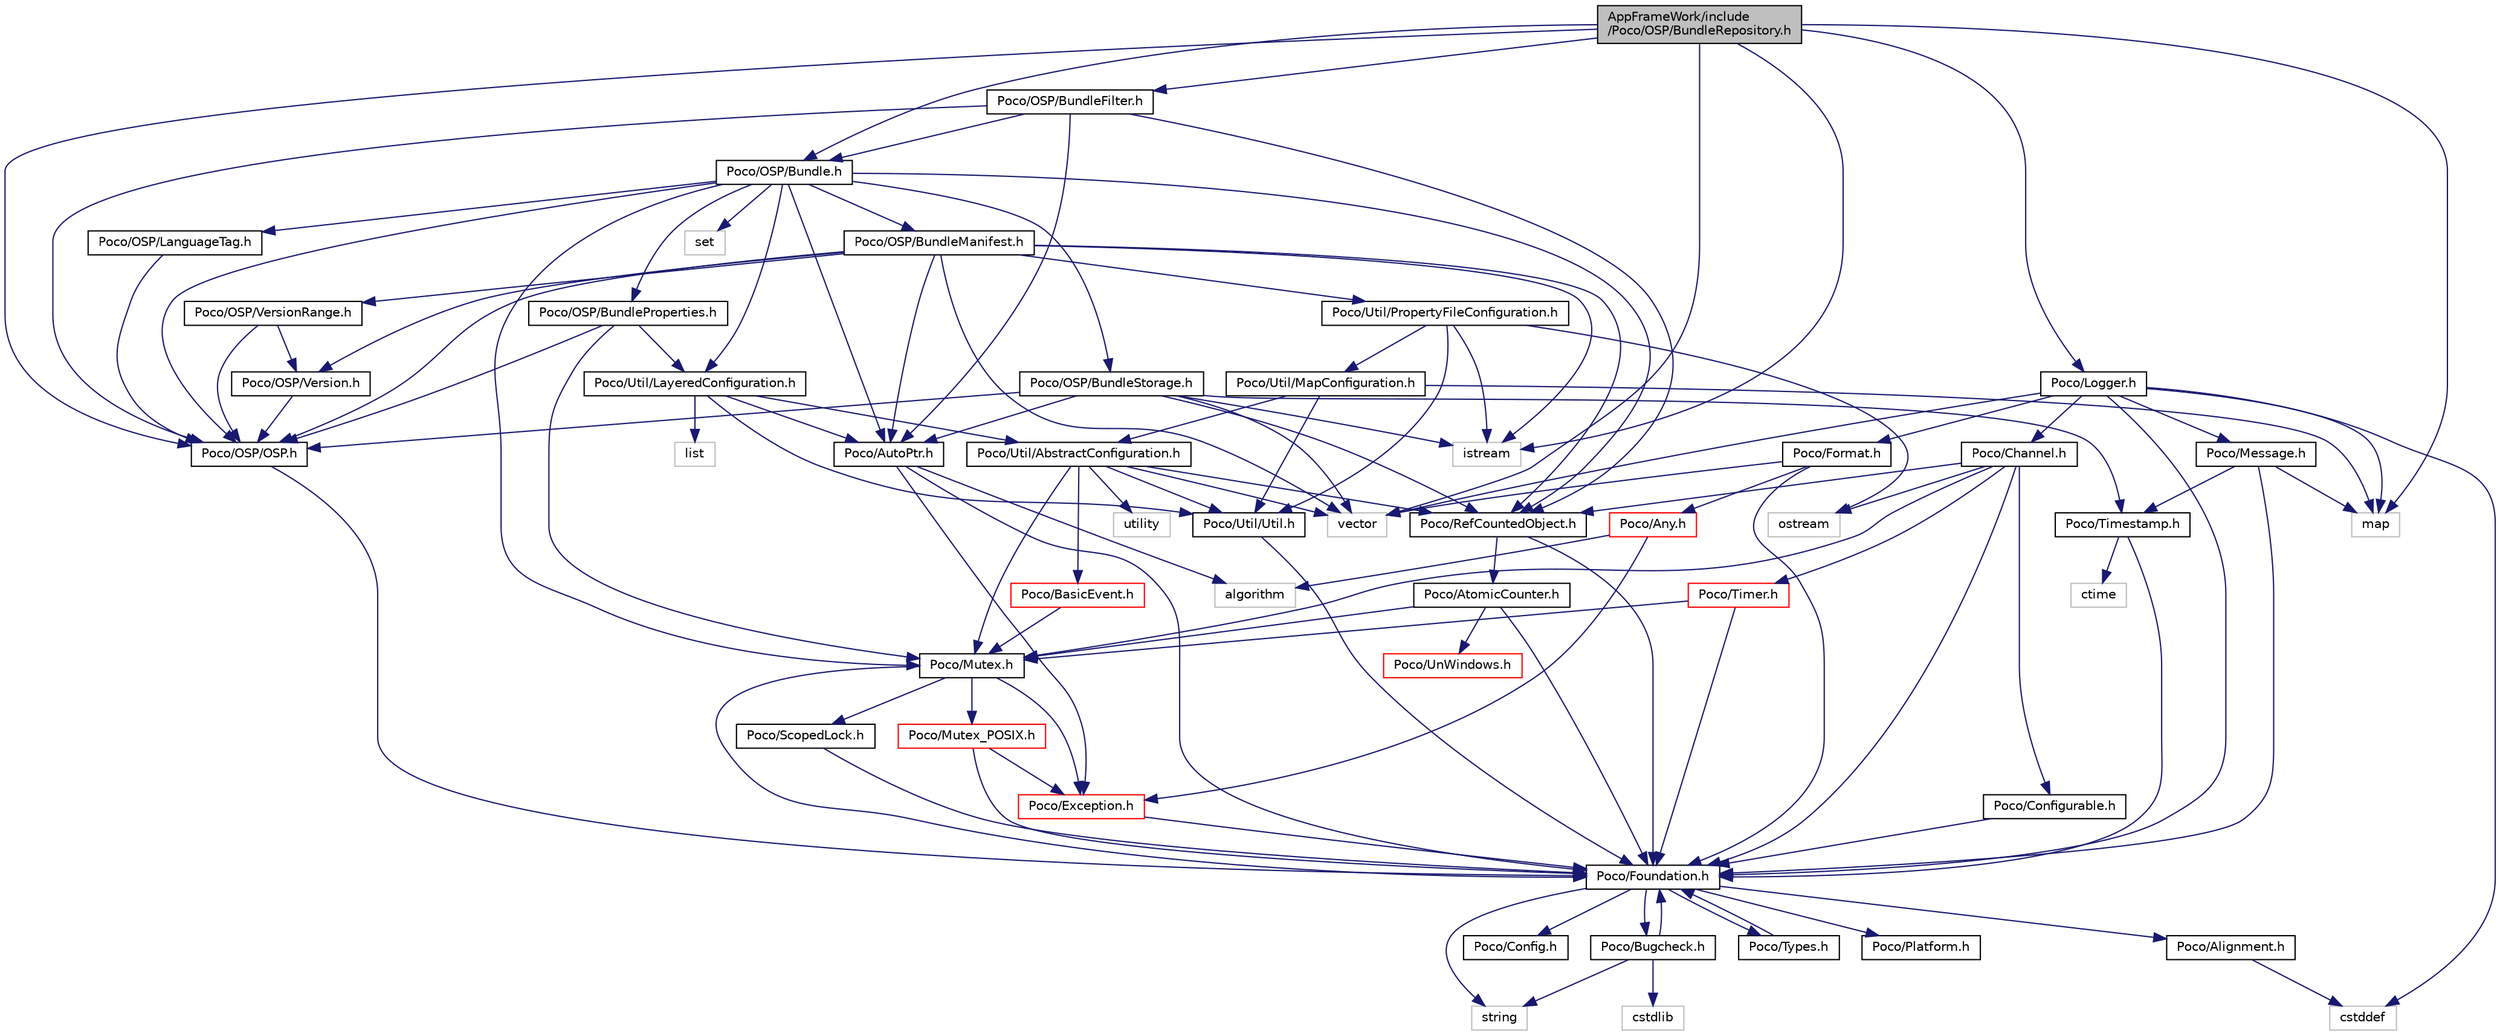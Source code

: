 digraph "AppFrameWork/include/Poco/OSP/BundleRepository.h"
{
 // LATEX_PDF_SIZE
  edge [fontname="Helvetica",fontsize="10",labelfontname="Helvetica",labelfontsize="10"];
  node [fontname="Helvetica",fontsize="10",shape=record];
  Node1 [label="AppFrameWork/include\l/Poco/OSP/BundleRepository.h",height=0.2,width=0.4,color="black", fillcolor="grey75", style="filled", fontcolor="black",tooltip=" "];
  Node1 -> Node2 [color="midnightblue",fontsize="10",style="solid"];
  Node2 [label="Poco/OSP/OSP.h",height=0.2,width=0.4,color="black", fillcolor="white", style="filled",URL="$OSP_8h.html",tooltip=" "];
  Node2 -> Node3 [color="midnightblue",fontsize="10",style="solid"];
  Node3 [label="Poco/Foundation.h",height=0.2,width=0.4,color="black", fillcolor="white", style="filled",URL="$Foundation_8h.html",tooltip=" "];
  Node3 -> Node4 [color="midnightblue",fontsize="10",style="solid"];
  Node4 [label="Poco/Config.h",height=0.2,width=0.4,color="black", fillcolor="white", style="filled",URL="$Config_8h.html",tooltip=" "];
  Node3 -> Node5 [color="midnightblue",fontsize="10",style="solid"];
  Node5 [label="Poco/Platform.h",height=0.2,width=0.4,color="black", fillcolor="white", style="filled",URL="$Platform_8h.html",tooltip=" "];
  Node3 -> Node6 [color="midnightblue",fontsize="10",style="solid"];
  Node6 [label="Poco/Alignment.h",height=0.2,width=0.4,color="black", fillcolor="white", style="filled",URL="$Alignment_8h.html",tooltip=" "];
  Node6 -> Node7 [color="midnightblue",fontsize="10",style="solid"];
  Node7 [label="cstddef",height=0.2,width=0.4,color="grey75", fillcolor="white", style="filled",tooltip=" "];
  Node3 -> Node8 [color="midnightblue",fontsize="10",style="solid"];
  Node8 [label="Poco/Bugcheck.h",height=0.2,width=0.4,color="black", fillcolor="white", style="filled",URL="$Bugcheck_8h.html",tooltip=" "];
  Node8 -> Node3 [color="midnightblue",fontsize="10",style="solid"];
  Node8 -> Node9 [color="midnightblue",fontsize="10",style="solid"];
  Node9 [label="string",height=0.2,width=0.4,color="grey75", fillcolor="white", style="filled",tooltip=" "];
  Node8 -> Node10 [color="midnightblue",fontsize="10",style="solid"];
  Node10 [label="cstdlib",height=0.2,width=0.4,color="grey75", fillcolor="white", style="filled",tooltip=" "];
  Node3 -> Node11 [color="midnightblue",fontsize="10",style="solid"];
  Node11 [label="Poco/Types.h",height=0.2,width=0.4,color="black", fillcolor="white", style="filled",URL="$Types_8h.html",tooltip=" "];
  Node11 -> Node3 [color="midnightblue",fontsize="10",style="solid"];
  Node3 -> Node9 [color="midnightblue",fontsize="10",style="solid"];
  Node1 -> Node12 [color="midnightblue",fontsize="10",style="solid"];
  Node12 [label="Poco/OSP/Bundle.h",height=0.2,width=0.4,color="black", fillcolor="white", style="filled",URL="$Bundle_8h.html",tooltip=" "];
  Node12 -> Node2 [color="midnightblue",fontsize="10",style="solid"];
  Node12 -> Node13 [color="midnightblue",fontsize="10",style="solid"];
  Node13 [label="Poco/OSP/BundleManifest.h",height=0.2,width=0.4,color="black", fillcolor="white", style="filled",URL="$BundleManifest_8h.html",tooltip=" "];
  Node13 -> Node2 [color="midnightblue",fontsize="10",style="solid"];
  Node13 -> Node14 [color="midnightblue",fontsize="10",style="solid"];
  Node14 [label="Poco/OSP/Version.h",height=0.2,width=0.4,color="black", fillcolor="white", style="filled",URL="$OSP_2Version_8h.html",tooltip=" "];
  Node14 -> Node2 [color="midnightblue",fontsize="10",style="solid"];
  Node13 -> Node15 [color="midnightblue",fontsize="10",style="solid"];
  Node15 [label="Poco/OSP/VersionRange.h",height=0.2,width=0.4,color="black", fillcolor="white", style="filled",URL="$VersionRange_8h.html",tooltip=" "];
  Node15 -> Node2 [color="midnightblue",fontsize="10",style="solid"];
  Node15 -> Node14 [color="midnightblue",fontsize="10",style="solid"];
  Node13 -> Node16 [color="midnightblue",fontsize="10",style="solid"];
  Node16 [label="Poco/Util/PropertyFileConfiguration.h",height=0.2,width=0.4,color="black", fillcolor="white", style="filled",URL="$PropertyFileConfiguration_8h.html",tooltip=" "];
  Node16 -> Node17 [color="midnightblue",fontsize="10",style="solid"];
  Node17 [label="Poco/Util/Util.h",height=0.2,width=0.4,color="black", fillcolor="white", style="filled",URL="$Util_8h.html",tooltip=" "];
  Node17 -> Node3 [color="midnightblue",fontsize="10",style="solid"];
  Node16 -> Node18 [color="midnightblue",fontsize="10",style="solid"];
  Node18 [label="Poco/Util/MapConfiguration.h",height=0.2,width=0.4,color="black", fillcolor="white", style="filled",URL="$MapConfiguration_8h.html",tooltip=" "];
  Node18 -> Node17 [color="midnightblue",fontsize="10",style="solid"];
  Node18 -> Node19 [color="midnightblue",fontsize="10",style="solid"];
  Node19 [label="Poco/Util/AbstractConfiguration.h",height=0.2,width=0.4,color="black", fillcolor="white", style="filled",URL="$AbstractConfiguration_8h.html",tooltip=" "];
  Node19 -> Node17 [color="midnightblue",fontsize="10",style="solid"];
  Node19 -> Node20 [color="midnightblue",fontsize="10",style="solid"];
  Node20 [label="Poco/Mutex.h",height=0.2,width=0.4,color="black", fillcolor="white", style="filled",URL="$Mutex_8h.html",tooltip=" "];
  Node20 -> Node3 [color="midnightblue",fontsize="10",style="solid"];
  Node20 -> Node21 [color="midnightblue",fontsize="10",style="solid"];
  Node21 [label="Poco/Exception.h",height=0.2,width=0.4,color="red", fillcolor="white", style="filled",URL="$Exception_8h.html",tooltip=" "];
  Node21 -> Node3 [color="midnightblue",fontsize="10",style="solid"];
  Node20 -> Node23 [color="midnightblue",fontsize="10",style="solid"];
  Node23 [label="Poco/ScopedLock.h",height=0.2,width=0.4,color="black", fillcolor="white", style="filled",URL="$ScopedLock_8h.html",tooltip=" "];
  Node23 -> Node3 [color="midnightblue",fontsize="10",style="solid"];
  Node20 -> Node24 [color="midnightblue",fontsize="10",style="solid"];
  Node24 [label="Poco/Mutex_POSIX.h",height=0.2,width=0.4,color="red", fillcolor="white", style="filled",URL="$Mutex__POSIX_8h.html",tooltip=" "];
  Node24 -> Node3 [color="midnightblue",fontsize="10",style="solid"];
  Node24 -> Node21 [color="midnightblue",fontsize="10",style="solid"];
  Node19 -> Node27 [color="midnightblue",fontsize="10",style="solid"];
  Node27 [label="Poco/RefCountedObject.h",height=0.2,width=0.4,color="black", fillcolor="white", style="filled",URL="$RefCountedObject_8h.html",tooltip=" "];
  Node27 -> Node3 [color="midnightblue",fontsize="10",style="solid"];
  Node27 -> Node28 [color="midnightblue",fontsize="10",style="solid"];
  Node28 [label="Poco/AtomicCounter.h",height=0.2,width=0.4,color="black", fillcolor="white", style="filled",URL="$AtomicCounter_8h.html",tooltip=" "];
  Node28 -> Node3 [color="midnightblue",fontsize="10",style="solid"];
  Node28 -> Node29 [color="midnightblue",fontsize="10",style="solid"];
  Node29 [label="Poco/UnWindows.h",height=0.2,width=0.4,color="red", fillcolor="white", style="filled",URL="$UnWindows_8h.html",tooltip=" "];
  Node28 -> Node20 [color="midnightblue",fontsize="10",style="solid"];
  Node19 -> Node31 [color="midnightblue",fontsize="10",style="solid"];
  Node31 [label="Poco/BasicEvent.h",height=0.2,width=0.4,color="red", fillcolor="white", style="filled",URL="$BasicEvent_8h.html",tooltip=" "];
  Node31 -> Node20 [color="midnightblue",fontsize="10",style="solid"];
  Node19 -> Node66 [color="midnightblue",fontsize="10",style="solid"];
  Node66 [label="vector",height=0.2,width=0.4,color="grey75", fillcolor="white", style="filled",tooltip=" "];
  Node19 -> Node71 [color="midnightblue",fontsize="10",style="solid"];
  Node71 [label="utility",height=0.2,width=0.4,color="grey75", fillcolor="white", style="filled",tooltip=" "];
  Node18 -> Node60 [color="midnightblue",fontsize="10",style="solid"];
  Node60 [label="map",height=0.2,width=0.4,color="grey75", fillcolor="white", style="filled",tooltip=" "];
  Node16 -> Node72 [color="midnightblue",fontsize="10",style="solid"];
  Node72 [label="istream",height=0.2,width=0.4,color="grey75", fillcolor="white", style="filled",tooltip=" "];
  Node16 -> Node56 [color="midnightblue",fontsize="10",style="solid"];
  Node56 [label="ostream",height=0.2,width=0.4,color="grey75", fillcolor="white", style="filled",tooltip=" "];
  Node13 -> Node27 [color="midnightblue",fontsize="10",style="solid"];
  Node13 -> Node43 [color="midnightblue",fontsize="10",style="solid"];
  Node43 [label="Poco/AutoPtr.h",height=0.2,width=0.4,color="black", fillcolor="white", style="filled",URL="$AutoPtr_8h.html",tooltip=" "];
  Node43 -> Node3 [color="midnightblue",fontsize="10",style="solid"];
  Node43 -> Node21 [color="midnightblue",fontsize="10",style="solid"];
  Node43 -> Node35 [color="midnightblue",fontsize="10",style="solid"];
  Node35 [label="algorithm",height=0.2,width=0.4,color="grey75", fillcolor="white", style="filled",tooltip=" "];
  Node13 -> Node66 [color="midnightblue",fontsize="10",style="solid"];
  Node13 -> Node72 [color="midnightblue",fontsize="10",style="solid"];
  Node12 -> Node73 [color="midnightblue",fontsize="10",style="solid"];
  Node73 [label="Poco/OSP/BundleStorage.h",height=0.2,width=0.4,color="black", fillcolor="white", style="filled",URL="$BundleStorage_8h.html",tooltip=" "];
  Node73 -> Node2 [color="midnightblue",fontsize="10",style="solid"];
  Node73 -> Node27 [color="midnightblue",fontsize="10",style="solid"];
  Node73 -> Node58 [color="midnightblue",fontsize="10",style="solid"];
  Node58 [label="Poco/Timestamp.h",height=0.2,width=0.4,color="black", fillcolor="white", style="filled",URL="$Timestamp_8h.html",tooltip=" "];
  Node58 -> Node3 [color="midnightblue",fontsize="10",style="solid"];
  Node58 -> Node59 [color="midnightblue",fontsize="10",style="solid"];
  Node59 [label="ctime",height=0.2,width=0.4,color="grey75", fillcolor="white", style="filled",tooltip=" "];
  Node73 -> Node43 [color="midnightblue",fontsize="10",style="solid"];
  Node73 -> Node66 [color="midnightblue",fontsize="10",style="solid"];
  Node73 -> Node72 [color="midnightblue",fontsize="10",style="solid"];
  Node12 -> Node74 [color="midnightblue",fontsize="10",style="solid"];
  Node74 [label="Poco/OSP/BundleProperties.h",height=0.2,width=0.4,color="black", fillcolor="white", style="filled",URL="$BundleProperties_8h.html",tooltip=" "];
  Node74 -> Node2 [color="midnightblue",fontsize="10",style="solid"];
  Node74 -> Node75 [color="midnightblue",fontsize="10",style="solid"];
  Node75 [label="Poco/Util/LayeredConfiguration.h",height=0.2,width=0.4,color="black", fillcolor="white", style="filled",URL="$LayeredConfiguration_8h.html",tooltip=" "];
  Node75 -> Node17 [color="midnightblue",fontsize="10",style="solid"];
  Node75 -> Node19 [color="midnightblue",fontsize="10",style="solid"];
  Node75 -> Node43 [color="midnightblue",fontsize="10",style="solid"];
  Node75 -> Node76 [color="midnightblue",fontsize="10",style="solid"];
  Node76 [label="list",height=0.2,width=0.4,color="grey75", fillcolor="white", style="filled",tooltip=" "];
  Node74 -> Node20 [color="midnightblue",fontsize="10",style="solid"];
  Node12 -> Node77 [color="midnightblue",fontsize="10",style="solid"];
  Node77 [label="Poco/OSP/LanguageTag.h",height=0.2,width=0.4,color="black", fillcolor="white", style="filled",URL="$LanguageTag_8h.html",tooltip=" "];
  Node77 -> Node2 [color="midnightblue",fontsize="10",style="solid"];
  Node12 -> Node75 [color="midnightblue",fontsize="10",style="solid"];
  Node12 -> Node27 [color="midnightblue",fontsize="10",style="solid"];
  Node12 -> Node43 [color="midnightblue",fontsize="10",style="solid"];
  Node12 -> Node20 [color="midnightblue",fontsize="10",style="solid"];
  Node12 -> Node78 [color="midnightblue",fontsize="10",style="solid"];
  Node78 [label="set",height=0.2,width=0.4,color="grey75", fillcolor="white", style="filled",tooltip=" "];
  Node1 -> Node79 [color="midnightblue",fontsize="10",style="solid"];
  Node79 [label="Poco/OSP/BundleFilter.h",height=0.2,width=0.4,color="black", fillcolor="white", style="filled",URL="$BundleFilter_8h.html",tooltip=" "];
  Node79 -> Node2 [color="midnightblue",fontsize="10",style="solid"];
  Node79 -> Node12 [color="midnightblue",fontsize="10",style="solid"];
  Node79 -> Node27 [color="midnightblue",fontsize="10",style="solid"];
  Node79 -> Node43 [color="midnightblue",fontsize="10",style="solid"];
  Node1 -> Node51 [color="midnightblue",fontsize="10",style="solid"];
  Node51 [label="Poco/Logger.h",height=0.2,width=0.4,color="black", fillcolor="white", style="filled",URL="$Logger_8h.html",tooltip=" "];
  Node51 -> Node3 [color="midnightblue",fontsize="10",style="solid"];
  Node51 -> Node52 [color="midnightblue",fontsize="10",style="solid"];
  Node52 [label="Poco/Channel.h",height=0.2,width=0.4,color="black", fillcolor="white", style="filled",URL="$Channel_8h.html",tooltip=" "];
  Node52 -> Node3 [color="midnightblue",fontsize="10",style="solid"];
  Node52 -> Node53 [color="midnightblue",fontsize="10",style="solid"];
  Node53 [label="Poco/Configurable.h",height=0.2,width=0.4,color="black", fillcolor="white", style="filled",URL="$Configurable_8h.html",tooltip=" "];
  Node53 -> Node3 [color="midnightblue",fontsize="10",style="solid"];
  Node52 -> Node20 [color="midnightblue",fontsize="10",style="solid"];
  Node52 -> Node27 [color="midnightblue",fontsize="10",style="solid"];
  Node52 -> Node54 [color="midnightblue",fontsize="10",style="solid"];
  Node54 [label="Poco/Timer.h",height=0.2,width=0.4,color="red", fillcolor="white", style="filled",URL="$Timer_8h.html",tooltip=" "];
  Node54 -> Node3 [color="midnightblue",fontsize="10",style="solid"];
  Node54 -> Node20 [color="midnightblue",fontsize="10",style="solid"];
  Node52 -> Node56 [color="midnightblue",fontsize="10",style="solid"];
  Node51 -> Node57 [color="midnightblue",fontsize="10",style="solid"];
  Node57 [label="Poco/Message.h",height=0.2,width=0.4,color="black", fillcolor="white", style="filled",URL="$Message_8h.html",tooltip=" "];
  Node57 -> Node3 [color="midnightblue",fontsize="10",style="solid"];
  Node57 -> Node58 [color="midnightblue",fontsize="10",style="solid"];
  Node57 -> Node60 [color="midnightblue",fontsize="10",style="solid"];
  Node51 -> Node61 [color="midnightblue",fontsize="10",style="solid"];
  Node61 [label="Poco/Format.h",height=0.2,width=0.4,color="black", fillcolor="white", style="filled",URL="$Format_8h.html",tooltip=" "];
  Node61 -> Node3 [color="midnightblue",fontsize="10",style="solid"];
  Node61 -> Node62 [color="midnightblue",fontsize="10",style="solid"];
  Node62 [label="Poco/Any.h",height=0.2,width=0.4,color="red", fillcolor="white", style="filled",URL="$Any_8h.html",tooltip=" "];
  Node62 -> Node21 [color="midnightblue",fontsize="10",style="solid"];
  Node62 -> Node35 [color="midnightblue",fontsize="10",style="solid"];
  Node61 -> Node66 [color="midnightblue",fontsize="10",style="solid"];
  Node51 -> Node60 [color="midnightblue",fontsize="10",style="solid"];
  Node51 -> Node66 [color="midnightblue",fontsize="10",style="solid"];
  Node51 -> Node7 [color="midnightblue",fontsize="10",style="solid"];
  Node1 -> Node66 [color="midnightblue",fontsize="10",style="solid"];
  Node1 -> Node60 [color="midnightblue",fontsize="10",style="solid"];
  Node1 -> Node72 [color="midnightblue",fontsize="10",style="solid"];
}
